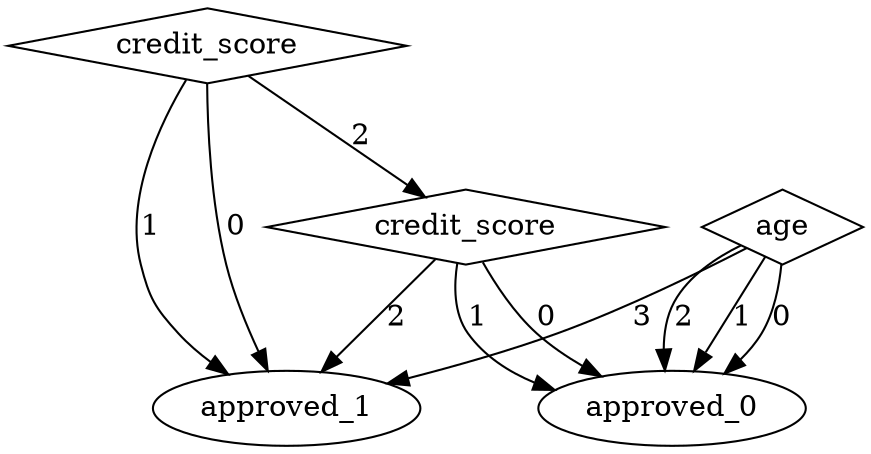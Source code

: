 digraph {
node [label=approved_1,style=""] approved_1
node [label=approved_0,style=""] approved_0
node [label=approved_0,style=""] approved_0
node [label=approved_1,style=""] approved_1
node [label=approved_1,style=""] approved_1
node [label=approved_1,style=""] approved_1
node [label=approved_0,style=""] approved_0
node [label=approved_0,style=""] approved_0
node [label=approved_0,style=""] approved_0
node [label=credit_score,shape="diamond",style=""] 2
node [label=credit_score,shape="diamond",style=""] 1
node [label=age,shape="diamond",style=""] 0

2 -> approved_1 [label="2"]
2 -> approved_0 [label="1"]
2 -> approved_0 [label="0"]
1 -> 2 [label="2"]
1 -> approved_1 [label="1"]
1 -> approved_1 [label="0"]
0 -> approved_1 [label="3"]
0 -> approved_0 [label="2"]
0 -> approved_0 [label="1"]
0 -> approved_0 [label="0"]
}